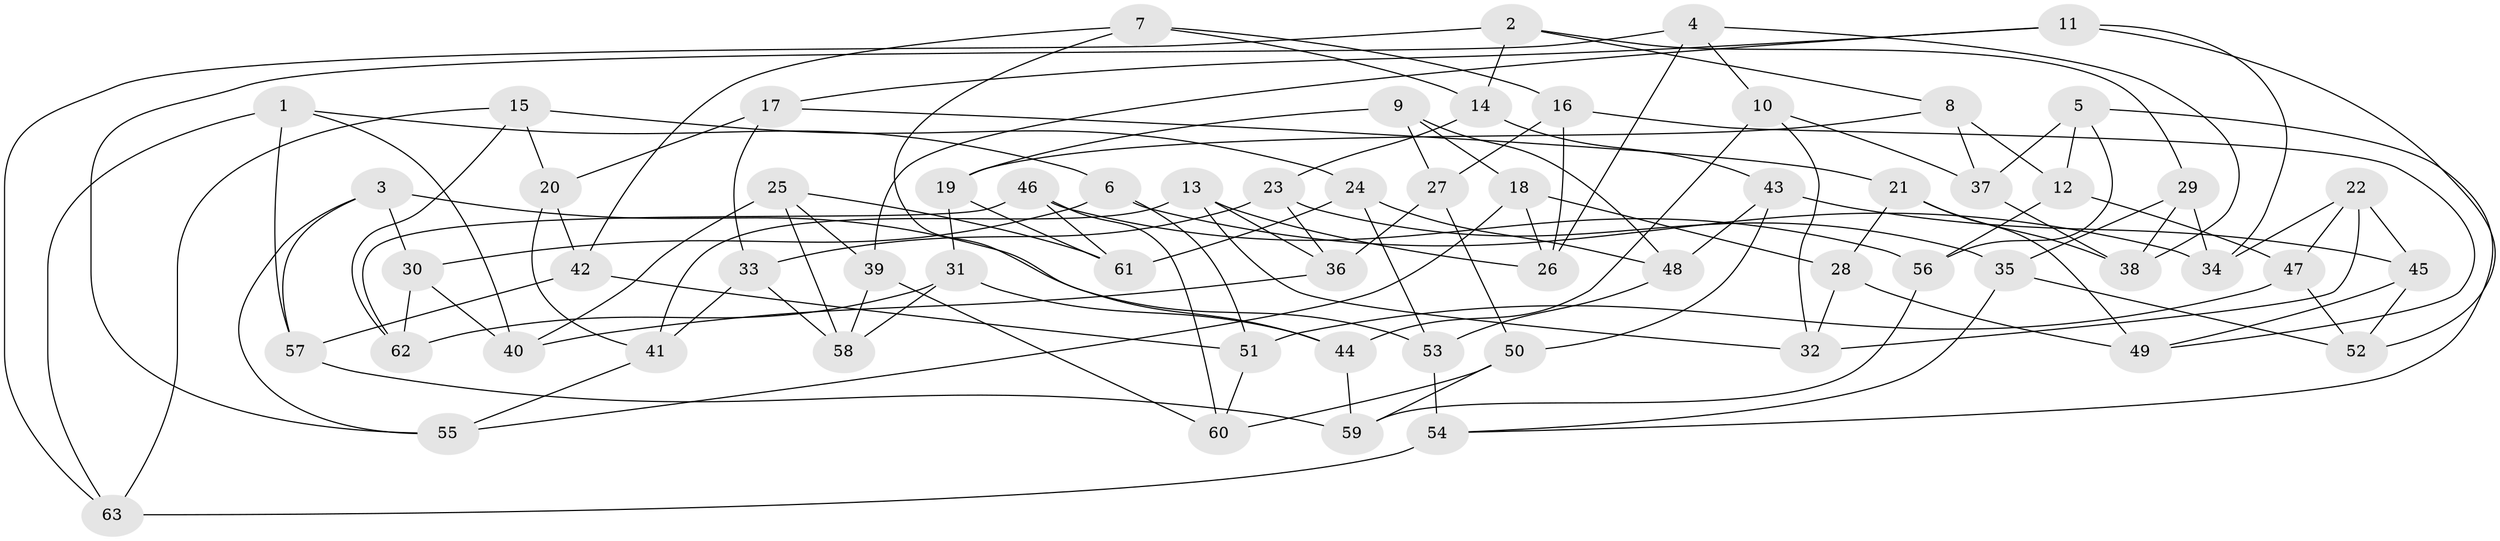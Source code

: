 // coarse degree distribution, {7: 0.05405405405405406, 10: 0.05405405405405406, 8: 0.05405405405405406, 12: 0.02702702702702703, 5: 0.02702702702702703, 4: 0.5675675675675675, 6: 0.1891891891891892, 3: 0.02702702702702703}
// Generated by graph-tools (version 1.1) at 2025/20/03/04/25 18:20:52]
// undirected, 63 vertices, 126 edges
graph export_dot {
graph [start="1"]
  node [color=gray90,style=filled];
  1;
  2;
  3;
  4;
  5;
  6;
  7;
  8;
  9;
  10;
  11;
  12;
  13;
  14;
  15;
  16;
  17;
  18;
  19;
  20;
  21;
  22;
  23;
  24;
  25;
  26;
  27;
  28;
  29;
  30;
  31;
  32;
  33;
  34;
  35;
  36;
  37;
  38;
  39;
  40;
  41;
  42;
  43;
  44;
  45;
  46;
  47;
  48;
  49;
  50;
  51;
  52;
  53;
  54;
  55;
  56;
  57;
  58;
  59;
  60;
  61;
  62;
  63;
  1 -- 57;
  1 -- 6;
  1 -- 63;
  1 -- 40;
  2 -- 8;
  2 -- 29;
  2 -- 63;
  2 -- 14;
  3 -- 30;
  3 -- 57;
  3 -- 53;
  3 -- 55;
  4 -- 55;
  4 -- 38;
  4 -- 10;
  4 -- 26;
  5 -- 37;
  5 -- 54;
  5 -- 12;
  5 -- 56;
  6 -- 51;
  6 -- 34;
  6 -- 30;
  7 -- 44;
  7 -- 14;
  7 -- 16;
  7 -- 42;
  8 -- 12;
  8 -- 37;
  8 -- 19;
  9 -- 18;
  9 -- 48;
  9 -- 19;
  9 -- 27;
  10 -- 32;
  10 -- 37;
  10 -- 44;
  11 -- 52;
  11 -- 17;
  11 -- 39;
  11 -- 34;
  12 -- 47;
  12 -- 56;
  13 -- 32;
  13 -- 26;
  13 -- 36;
  13 -- 41;
  14 -- 23;
  14 -- 43;
  15 -- 20;
  15 -- 24;
  15 -- 62;
  15 -- 63;
  16 -- 49;
  16 -- 27;
  16 -- 26;
  17 -- 21;
  17 -- 20;
  17 -- 33;
  18 -- 55;
  18 -- 26;
  18 -- 28;
  19 -- 61;
  19 -- 31;
  20 -- 42;
  20 -- 41;
  21 -- 38;
  21 -- 28;
  21 -- 49;
  22 -- 34;
  22 -- 32;
  22 -- 45;
  22 -- 47;
  23 -- 33;
  23 -- 36;
  23 -- 35;
  24 -- 53;
  24 -- 48;
  24 -- 61;
  25 -- 40;
  25 -- 39;
  25 -- 61;
  25 -- 58;
  27 -- 36;
  27 -- 50;
  28 -- 32;
  28 -- 49;
  29 -- 35;
  29 -- 34;
  29 -- 38;
  30 -- 62;
  30 -- 40;
  31 -- 62;
  31 -- 44;
  31 -- 58;
  33 -- 58;
  33 -- 41;
  35 -- 54;
  35 -- 52;
  36 -- 40;
  37 -- 38;
  39 -- 58;
  39 -- 60;
  41 -- 55;
  42 -- 51;
  42 -- 57;
  43 -- 45;
  43 -- 48;
  43 -- 50;
  44 -- 59;
  45 -- 52;
  45 -- 49;
  46 -- 60;
  46 -- 61;
  46 -- 62;
  46 -- 56;
  47 -- 51;
  47 -- 52;
  48 -- 53;
  50 -- 60;
  50 -- 59;
  51 -- 60;
  53 -- 54;
  54 -- 63;
  56 -- 59;
  57 -- 59;
}
